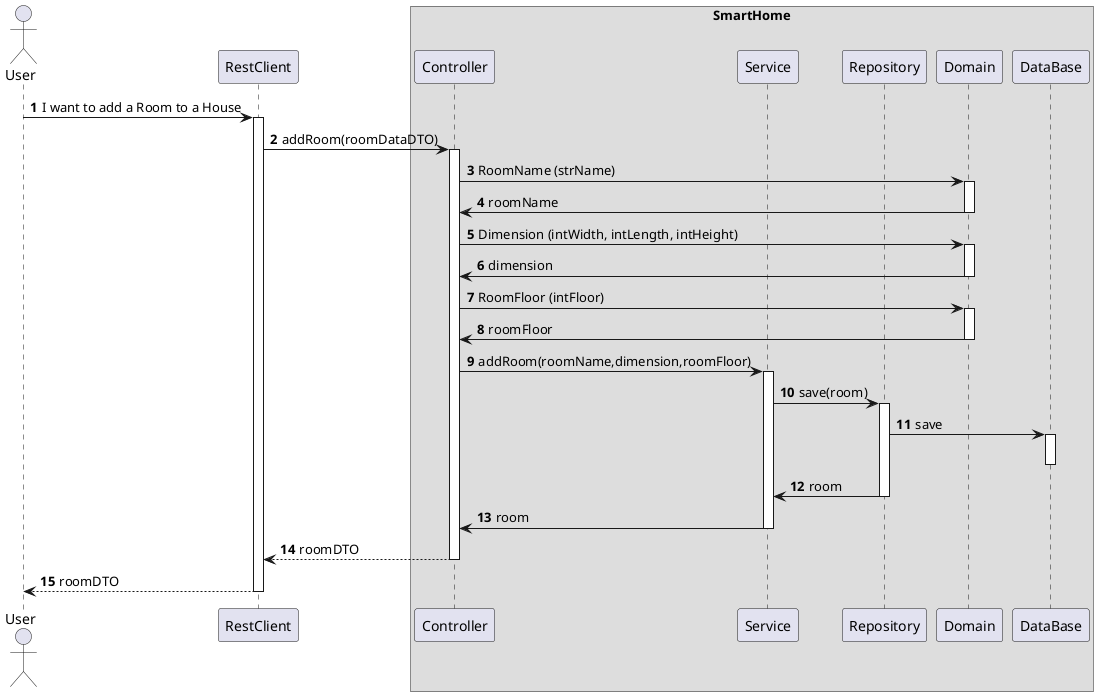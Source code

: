 @startuml
'https://plantuml.com/sequence-diagram
!pragma layout smetana

autonumber

actor "User" as User
participant "RestClient" as RC

box "SmartHome"
    participant "Controller" as CTRL
    participant "Service" as SV
    participant "Repository" as REPO
    participant "Domain" as DOM
    participant "DataBase" as BD
end box

User -> RC : I want to add a Room to a House
activate RC

RC -> CTRL : addRoom(roomDataDTO)
activate CTRL



CTRL -> DOM : RoomName (strName)
activate DOM
DOM -> CTRL : roomName
deactivate DOM

CTRL -> DOM : Dimension (intWidth, intLength, intHeight)
activate DOM
DOM -> CTRL : dimension
deactivate DOM

CTRL -> DOM : RoomFloor (intFloor)
activate DOM
DOM -> CTRL : roomFloor
deactivate DOM

CTRL -> SV :addRoom(roomName,dimension,roomFloor)
activate SV

SV -> REPO : save(room)
activate REPO
REPO -> BD : save
activate BD
deactivate BD
REPO -> SV : room
deactivate REPO

SV -> CTRL : room
deactivate SV


CTRL --> RC : roomDTO
deactivate CTRL

RC --> User : roomDTO
deactivate RC


@enduml